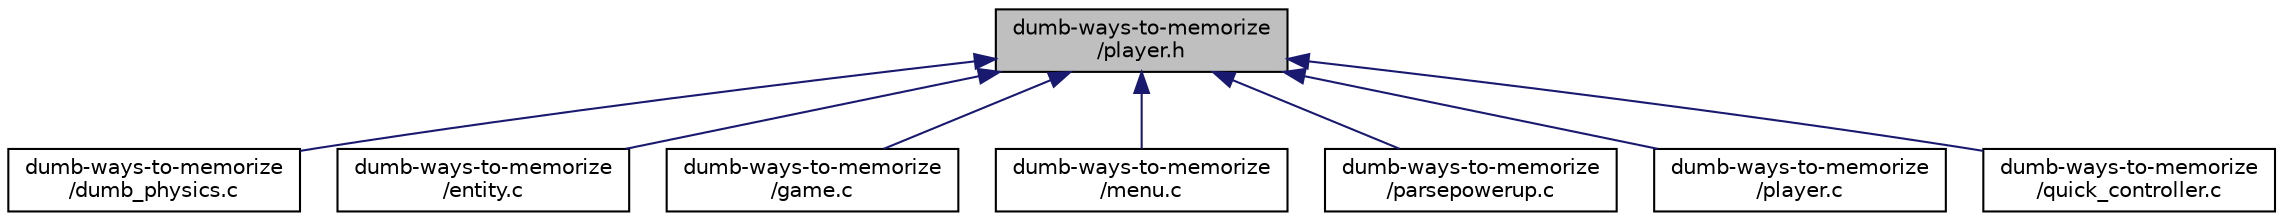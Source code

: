 digraph "dumb-ways-to-memorize/player.h"
{
  edge [fontname="Helvetica",fontsize="10",labelfontname="Helvetica",labelfontsize="10"];
  node [fontname="Helvetica",fontsize="10",shape=record];
  Node1 [label="dumb-ways-to-memorize\l/player.h",height=0.2,width=0.4,color="black", fillcolor="grey75", style="filled", fontcolor="black"];
  Node1 -> Node2 [dir="back",color="midnightblue",fontsize="10",style="solid"];
  Node2 [label="dumb-ways-to-memorize\l/dumb_physics.c",height=0.2,width=0.4,color="black", fillcolor="white", style="filled",URL="$dumb__physics_8c.html"];
  Node1 -> Node3 [dir="back",color="midnightblue",fontsize="10",style="solid"];
  Node3 [label="dumb-ways-to-memorize\l/entity.c",height=0.2,width=0.4,color="black", fillcolor="white", style="filled",URL="$entity_8c.html"];
  Node1 -> Node4 [dir="back",color="midnightblue",fontsize="10",style="solid"];
  Node4 [label="dumb-ways-to-memorize\l/game.c",height=0.2,width=0.4,color="black", fillcolor="white", style="filled",URL="$game_8c.html"];
  Node1 -> Node5 [dir="back",color="midnightblue",fontsize="10",style="solid"];
  Node5 [label="dumb-ways-to-memorize\l/menu.c",height=0.2,width=0.4,color="black", fillcolor="white", style="filled",URL="$menu_8c.html"];
  Node1 -> Node6 [dir="back",color="midnightblue",fontsize="10",style="solid"];
  Node6 [label="dumb-ways-to-memorize\l/parsepowerup.c",height=0.2,width=0.4,color="black", fillcolor="white", style="filled",URL="$parsepowerup_8c.html"];
  Node1 -> Node7 [dir="back",color="midnightblue",fontsize="10",style="solid"];
  Node7 [label="dumb-ways-to-memorize\l/player.c",height=0.2,width=0.4,color="black", fillcolor="white", style="filled",URL="$player_8c.html"];
  Node1 -> Node8 [dir="back",color="midnightblue",fontsize="10",style="solid"];
  Node8 [label="dumb-ways-to-memorize\l/quick_controller.c",height=0.2,width=0.4,color="black", fillcolor="white", style="filled",URL="$quick__controller_8c.html"];
}
